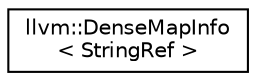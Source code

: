 digraph "Graphical Class Hierarchy"
{
  edge [fontname="Helvetica",fontsize="10",labelfontname="Helvetica",labelfontsize="10"];
  node [fontname="Helvetica",fontsize="10",shape=record];
  rankdir="LR";
  Node1 [label="llvm::DenseMapInfo\l\< StringRef \>",height=0.2,width=0.4,color="black", fillcolor="white", style="filled",URL="$structllvm_1_1DenseMapInfo_3_01StringRef_01_4.html"];
}
